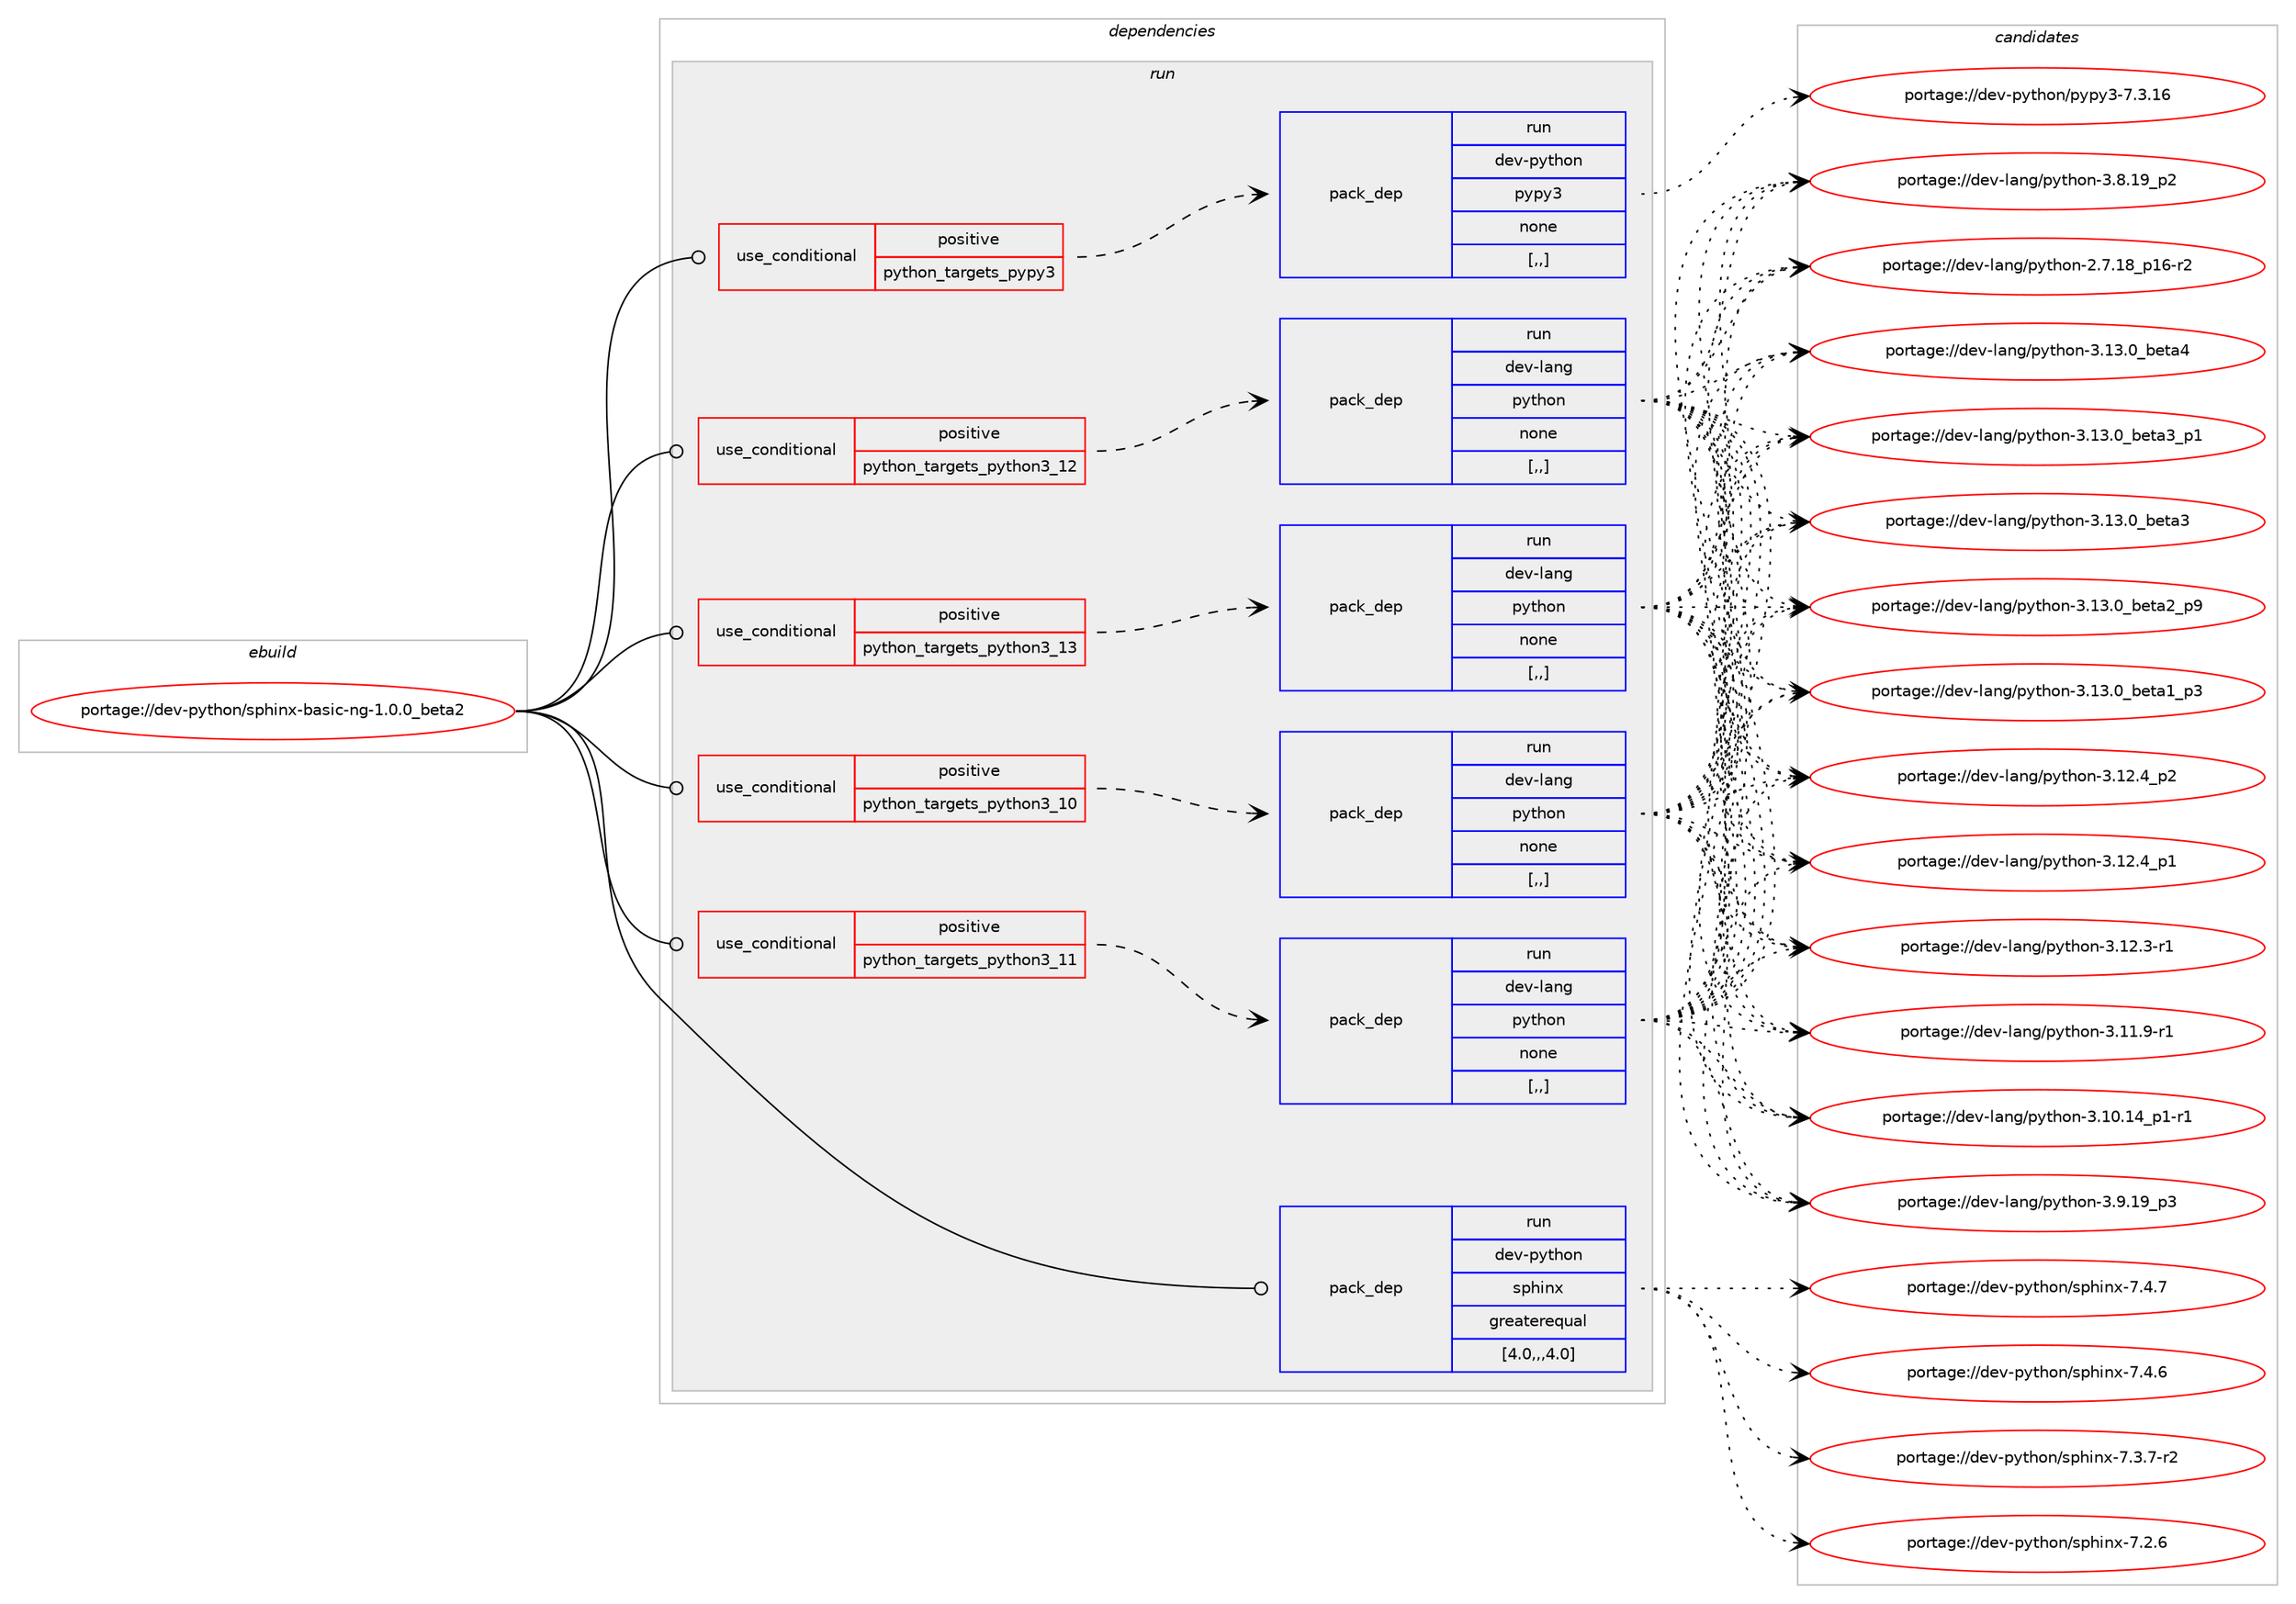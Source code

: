 digraph prolog {

# *************
# Graph options
# *************

newrank=true;
concentrate=true;
compound=true;
graph [rankdir=LR,fontname=Helvetica,fontsize=10,ranksep=1.5];#, ranksep=2.5, nodesep=0.2];
edge  [arrowhead=vee];
node  [fontname=Helvetica,fontsize=10];

# **********
# The ebuild
# **********

subgraph cluster_leftcol {
color=gray;
label=<<i>ebuild</i>>;
id [label="portage://dev-python/sphinx-basic-ng-1.0.0_beta2", color=red, width=4, href="../dev-python/sphinx-basic-ng-1.0.0_beta2.svg"];
}

# ****************
# The dependencies
# ****************

subgraph cluster_midcol {
color=gray;
label=<<i>dependencies</i>>;
subgraph cluster_compile {
fillcolor="#eeeeee";
style=filled;
label=<<i>compile</i>>;
}
subgraph cluster_compileandrun {
fillcolor="#eeeeee";
style=filled;
label=<<i>compile and run</i>>;
}
subgraph cluster_run {
fillcolor="#eeeeee";
style=filled;
label=<<i>run</i>>;
subgraph cond40116 {
dependency164772 [label=<<TABLE BORDER="0" CELLBORDER="1" CELLSPACING="0" CELLPADDING="4"><TR><TD ROWSPAN="3" CELLPADDING="10">use_conditional</TD></TR><TR><TD>positive</TD></TR><TR><TD>python_targets_pypy3</TD></TR></TABLE>>, shape=none, color=red];
subgraph pack123380 {
dependency164773 [label=<<TABLE BORDER="0" CELLBORDER="1" CELLSPACING="0" CELLPADDING="4" WIDTH="220"><TR><TD ROWSPAN="6" CELLPADDING="30">pack_dep</TD></TR><TR><TD WIDTH="110">run</TD></TR><TR><TD>dev-python</TD></TR><TR><TD>pypy3</TD></TR><TR><TD>none</TD></TR><TR><TD>[,,]</TD></TR></TABLE>>, shape=none, color=blue];
}
dependency164772:e -> dependency164773:w [weight=20,style="dashed",arrowhead="vee"];
}
id:e -> dependency164772:w [weight=20,style="solid",arrowhead="odot"];
subgraph cond40117 {
dependency164774 [label=<<TABLE BORDER="0" CELLBORDER="1" CELLSPACING="0" CELLPADDING="4"><TR><TD ROWSPAN="3" CELLPADDING="10">use_conditional</TD></TR><TR><TD>positive</TD></TR><TR><TD>python_targets_python3_10</TD></TR></TABLE>>, shape=none, color=red];
subgraph pack123381 {
dependency164775 [label=<<TABLE BORDER="0" CELLBORDER="1" CELLSPACING="0" CELLPADDING="4" WIDTH="220"><TR><TD ROWSPAN="6" CELLPADDING="30">pack_dep</TD></TR><TR><TD WIDTH="110">run</TD></TR><TR><TD>dev-lang</TD></TR><TR><TD>python</TD></TR><TR><TD>none</TD></TR><TR><TD>[,,]</TD></TR></TABLE>>, shape=none, color=blue];
}
dependency164774:e -> dependency164775:w [weight=20,style="dashed",arrowhead="vee"];
}
id:e -> dependency164774:w [weight=20,style="solid",arrowhead="odot"];
subgraph cond40118 {
dependency164776 [label=<<TABLE BORDER="0" CELLBORDER="1" CELLSPACING="0" CELLPADDING="4"><TR><TD ROWSPAN="3" CELLPADDING="10">use_conditional</TD></TR><TR><TD>positive</TD></TR><TR><TD>python_targets_python3_11</TD></TR></TABLE>>, shape=none, color=red];
subgraph pack123382 {
dependency164777 [label=<<TABLE BORDER="0" CELLBORDER="1" CELLSPACING="0" CELLPADDING="4" WIDTH="220"><TR><TD ROWSPAN="6" CELLPADDING="30">pack_dep</TD></TR><TR><TD WIDTH="110">run</TD></TR><TR><TD>dev-lang</TD></TR><TR><TD>python</TD></TR><TR><TD>none</TD></TR><TR><TD>[,,]</TD></TR></TABLE>>, shape=none, color=blue];
}
dependency164776:e -> dependency164777:w [weight=20,style="dashed",arrowhead="vee"];
}
id:e -> dependency164776:w [weight=20,style="solid",arrowhead="odot"];
subgraph cond40119 {
dependency164778 [label=<<TABLE BORDER="0" CELLBORDER="1" CELLSPACING="0" CELLPADDING="4"><TR><TD ROWSPAN="3" CELLPADDING="10">use_conditional</TD></TR><TR><TD>positive</TD></TR><TR><TD>python_targets_python3_12</TD></TR></TABLE>>, shape=none, color=red];
subgraph pack123383 {
dependency164779 [label=<<TABLE BORDER="0" CELLBORDER="1" CELLSPACING="0" CELLPADDING="4" WIDTH="220"><TR><TD ROWSPAN="6" CELLPADDING="30">pack_dep</TD></TR><TR><TD WIDTH="110">run</TD></TR><TR><TD>dev-lang</TD></TR><TR><TD>python</TD></TR><TR><TD>none</TD></TR><TR><TD>[,,]</TD></TR></TABLE>>, shape=none, color=blue];
}
dependency164778:e -> dependency164779:w [weight=20,style="dashed",arrowhead="vee"];
}
id:e -> dependency164778:w [weight=20,style="solid",arrowhead="odot"];
subgraph cond40120 {
dependency164780 [label=<<TABLE BORDER="0" CELLBORDER="1" CELLSPACING="0" CELLPADDING="4"><TR><TD ROWSPAN="3" CELLPADDING="10">use_conditional</TD></TR><TR><TD>positive</TD></TR><TR><TD>python_targets_python3_13</TD></TR></TABLE>>, shape=none, color=red];
subgraph pack123384 {
dependency164781 [label=<<TABLE BORDER="0" CELLBORDER="1" CELLSPACING="0" CELLPADDING="4" WIDTH="220"><TR><TD ROWSPAN="6" CELLPADDING="30">pack_dep</TD></TR><TR><TD WIDTH="110">run</TD></TR><TR><TD>dev-lang</TD></TR><TR><TD>python</TD></TR><TR><TD>none</TD></TR><TR><TD>[,,]</TD></TR></TABLE>>, shape=none, color=blue];
}
dependency164780:e -> dependency164781:w [weight=20,style="dashed",arrowhead="vee"];
}
id:e -> dependency164780:w [weight=20,style="solid",arrowhead="odot"];
subgraph pack123385 {
dependency164782 [label=<<TABLE BORDER="0" CELLBORDER="1" CELLSPACING="0" CELLPADDING="4" WIDTH="220"><TR><TD ROWSPAN="6" CELLPADDING="30">pack_dep</TD></TR><TR><TD WIDTH="110">run</TD></TR><TR><TD>dev-python</TD></TR><TR><TD>sphinx</TD></TR><TR><TD>greaterequal</TD></TR><TR><TD>[4.0,,,4.0]</TD></TR></TABLE>>, shape=none, color=blue];
}
id:e -> dependency164782:w [weight=20,style="solid",arrowhead="odot"];
}
}

# **************
# The candidates
# **************

subgraph cluster_choices {
rank=same;
color=gray;
label=<<i>candidates</i>>;

subgraph choice123380 {
color=black;
nodesep=1;
choice10010111845112121116104111110471121211121215145554651464954 [label="portage://dev-python/pypy3-7.3.16", color=red, width=4,href="../dev-python/pypy3-7.3.16.svg"];
dependency164773:e -> choice10010111845112121116104111110471121211121215145554651464954:w [style=dotted,weight="100"];
}
subgraph choice123381 {
color=black;
nodesep=1;
choice1001011184510897110103471121211161041111104551464951464895981011169752 [label="portage://dev-lang/python-3.13.0_beta4", color=red, width=4,href="../dev-lang/python-3.13.0_beta4.svg"];
choice10010111845108971101034711212111610411111045514649514648959810111697519511249 [label="portage://dev-lang/python-3.13.0_beta3_p1", color=red, width=4,href="../dev-lang/python-3.13.0_beta3_p1.svg"];
choice1001011184510897110103471121211161041111104551464951464895981011169751 [label="portage://dev-lang/python-3.13.0_beta3", color=red, width=4,href="../dev-lang/python-3.13.0_beta3.svg"];
choice10010111845108971101034711212111610411111045514649514648959810111697509511257 [label="portage://dev-lang/python-3.13.0_beta2_p9", color=red, width=4,href="../dev-lang/python-3.13.0_beta2_p9.svg"];
choice10010111845108971101034711212111610411111045514649514648959810111697499511251 [label="portage://dev-lang/python-3.13.0_beta1_p3", color=red, width=4,href="../dev-lang/python-3.13.0_beta1_p3.svg"];
choice100101118451089711010347112121116104111110455146495046529511250 [label="portage://dev-lang/python-3.12.4_p2", color=red, width=4,href="../dev-lang/python-3.12.4_p2.svg"];
choice100101118451089711010347112121116104111110455146495046529511249 [label="portage://dev-lang/python-3.12.4_p1", color=red, width=4,href="../dev-lang/python-3.12.4_p1.svg"];
choice100101118451089711010347112121116104111110455146495046514511449 [label="portage://dev-lang/python-3.12.3-r1", color=red, width=4,href="../dev-lang/python-3.12.3-r1.svg"];
choice100101118451089711010347112121116104111110455146494946574511449 [label="portage://dev-lang/python-3.11.9-r1", color=red, width=4,href="../dev-lang/python-3.11.9-r1.svg"];
choice100101118451089711010347112121116104111110455146494846495295112494511449 [label="portage://dev-lang/python-3.10.14_p1-r1", color=red, width=4,href="../dev-lang/python-3.10.14_p1-r1.svg"];
choice100101118451089711010347112121116104111110455146574649579511251 [label="portage://dev-lang/python-3.9.19_p3", color=red, width=4,href="../dev-lang/python-3.9.19_p3.svg"];
choice100101118451089711010347112121116104111110455146564649579511250 [label="portage://dev-lang/python-3.8.19_p2", color=red, width=4,href="../dev-lang/python-3.8.19_p2.svg"];
choice100101118451089711010347112121116104111110455046554649569511249544511450 [label="portage://dev-lang/python-2.7.18_p16-r2", color=red, width=4,href="../dev-lang/python-2.7.18_p16-r2.svg"];
dependency164775:e -> choice1001011184510897110103471121211161041111104551464951464895981011169752:w [style=dotted,weight="100"];
dependency164775:e -> choice10010111845108971101034711212111610411111045514649514648959810111697519511249:w [style=dotted,weight="100"];
dependency164775:e -> choice1001011184510897110103471121211161041111104551464951464895981011169751:w [style=dotted,weight="100"];
dependency164775:e -> choice10010111845108971101034711212111610411111045514649514648959810111697509511257:w [style=dotted,weight="100"];
dependency164775:e -> choice10010111845108971101034711212111610411111045514649514648959810111697499511251:w [style=dotted,weight="100"];
dependency164775:e -> choice100101118451089711010347112121116104111110455146495046529511250:w [style=dotted,weight="100"];
dependency164775:e -> choice100101118451089711010347112121116104111110455146495046529511249:w [style=dotted,weight="100"];
dependency164775:e -> choice100101118451089711010347112121116104111110455146495046514511449:w [style=dotted,weight="100"];
dependency164775:e -> choice100101118451089711010347112121116104111110455146494946574511449:w [style=dotted,weight="100"];
dependency164775:e -> choice100101118451089711010347112121116104111110455146494846495295112494511449:w [style=dotted,weight="100"];
dependency164775:e -> choice100101118451089711010347112121116104111110455146574649579511251:w [style=dotted,weight="100"];
dependency164775:e -> choice100101118451089711010347112121116104111110455146564649579511250:w [style=dotted,weight="100"];
dependency164775:e -> choice100101118451089711010347112121116104111110455046554649569511249544511450:w [style=dotted,weight="100"];
}
subgraph choice123382 {
color=black;
nodesep=1;
choice1001011184510897110103471121211161041111104551464951464895981011169752 [label="portage://dev-lang/python-3.13.0_beta4", color=red, width=4,href="../dev-lang/python-3.13.0_beta4.svg"];
choice10010111845108971101034711212111610411111045514649514648959810111697519511249 [label="portage://dev-lang/python-3.13.0_beta3_p1", color=red, width=4,href="../dev-lang/python-3.13.0_beta3_p1.svg"];
choice1001011184510897110103471121211161041111104551464951464895981011169751 [label="portage://dev-lang/python-3.13.0_beta3", color=red, width=4,href="../dev-lang/python-3.13.0_beta3.svg"];
choice10010111845108971101034711212111610411111045514649514648959810111697509511257 [label="portage://dev-lang/python-3.13.0_beta2_p9", color=red, width=4,href="../dev-lang/python-3.13.0_beta2_p9.svg"];
choice10010111845108971101034711212111610411111045514649514648959810111697499511251 [label="portage://dev-lang/python-3.13.0_beta1_p3", color=red, width=4,href="../dev-lang/python-3.13.0_beta1_p3.svg"];
choice100101118451089711010347112121116104111110455146495046529511250 [label="portage://dev-lang/python-3.12.4_p2", color=red, width=4,href="../dev-lang/python-3.12.4_p2.svg"];
choice100101118451089711010347112121116104111110455146495046529511249 [label="portage://dev-lang/python-3.12.4_p1", color=red, width=4,href="../dev-lang/python-3.12.4_p1.svg"];
choice100101118451089711010347112121116104111110455146495046514511449 [label="portage://dev-lang/python-3.12.3-r1", color=red, width=4,href="../dev-lang/python-3.12.3-r1.svg"];
choice100101118451089711010347112121116104111110455146494946574511449 [label="portage://dev-lang/python-3.11.9-r1", color=red, width=4,href="../dev-lang/python-3.11.9-r1.svg"];
choice100101118451089711010347112121116104111110455146494846495295112494511449 [label="portage://dev-lang/python-3.10.14_p1-r1", color=red, width=4,href="../dev-lang/python-3.10.14_p1-r1.svg"];
choice100101118451089711010347112121116104111110455146574649579511251 [label="portage://dev-lang/python-3.9.19_p3", color=red, width=4,href="../dev-lang/python-3.9.19_p3.svg"];
choice100101118451089711010347112121116104111110455146564649579511250 [label="portage://dev-lang/python-3.8.19_p2", color=red, width=4,href="../dev-lang/python-3.8.19_p2.svg"];
choice100101118451089711010347112121116104111110455046554649569511249544511450 [label="portage://dev-lang/python-2.7.18_p16-r2", color=red, width=4,href="../dev-lang/python-2.7.18_p16-r2.svg"];
dependency164777:e -> choice1001011184510897110103471121211161041111104551464951464895981011169752:w [style=dotted,weight="100"];
dependency164777:e -> choice10010111845108971101034711212111610411111045514649514648959810111697519511249:w [style=dotted,weight="100"];
dependency164777:e -> choice1001011184510897110103471121211161041111104551464951464895981011169751:w [style=dotted,weight="100"];
dependency164777:e -> choice10010111845108971101034711212111610411111045514649514648959810111697509511257:w [style=dotted,weight="100"];
dependency164777:e -> choice10010111845108971101034711212111610411111045514649514648959810111697499511251:w [style=dotted,weight="100"];
dependency164777:e -> choice100101118451089711010347112121116104111110455146495046529511250:w [style=dotted,weight="100"];
dependency164777:e -> choice100101118451089711010347112121116104111110455146495046529511249:w [style=dotted,weight="100"];
dependency164777:e -> choice100101118451089711010347112121116104111110455146495046514511449:w [style=dotted,weight="100"];
dependency164777:e -> choice100101118451089711010347112121116104111110455146494946574511449:w [style=dotted,weight="100"];
dependency164777:e -> choice100101118451089711010347112121116104111110455146494846495295112494511449:w [style=dotted,weight="100"];
dependency164777:e -> choice100101118451089711010347112121116104111110455146574649579511251:w [style=dotted,weight="100"];
dependency164777:e -> choice100101118451089711010347112121116104111110455146564649579511250:w [style=dotted,weight="100"];
dependency164777:e -> choice100101118451089711010347112121116104111110455046554649569511249544511450:w [style=dotted,weight="100"];
}
subgraph choice123383 {
color=black;
nodesep=1;
choice1001011184510897110103471121211161041111104551464951464895981011169752 [label="portage://dev-lang/python-3.13.0_beta4", color=red, width=4,href="../dev-lang/python-3.13.0_beta4.svg"];
choice10010111845108971101034711212111610411111045514649514648959810111697519511249 [label="portage://dev-lang/python-3.13.0_beta3_p1", color=red, width=4,href="../dev-lang/python-3.13.0_beta3_p1.svg"];
choice1001011184510897110103471121211161041111104551464951464895981011169751 [label="portage://dev-lang/python-3.13.0_beta3", color=red, width=4,href="../dev-lang/python-3.13.0_beta3.svg"];
choice10010111845108971101034711212111610411111045514649514648959810111697509511257 [label="portage://dev-lang/python-3.13.0_beta2_p9", color=red, width=4,href="../dev-lang/python-3.13.0_beta2_p9.svg"];
choice10010111845108971101034711212111610411111045514649514648959810111697499511251 [label="portage://dev-lang/python-3.13.0_beta1_p3", color=red, width=4,href="../dev-lang/python-3.13.0_beta1_p3.svg"];
choice100101118451089711010347112121116104111110455146495046529511250 [label="portage://dev-lang/python-3.12.4_p2", color=red, width=4,href="../dev-lang/python-3.12.4_p2.svg"];
choice100101118451089711010347112121116104111110455146495046529511249 [label="portage://dev-lang/python-3.12.4_p1", color=red, width=4,href="../dev-lang/python-3.12.4_p1.svg"];
choice100101118451089711010347112121116104111110455146495046514511449 [label="portage://dev-lang/python-3.12.3-r1", color=red, width=4,href="../dev-lang/python-3.12.3-r1.svg"];
choice100101118451089711010347112121116104111110455146494946574511449 [label="portage://dev-lang/python-3.11.9-r1", color=red, width=4,href="../dev-lang/python-3.11.9-r1.svg"];
choice100101118451089711010347112121116104111110455146494846495295112494511449 [label="portage://dev-lang/python-3.10.14_p1-r1", color=red, width=4,href="../dev-lang/python-3.10.14_p1-r1.svg"];
choice100101118451089711010347112121116104111110455146574649579511251 [label="portage://dev-lang/python-3.9.19_p3", color=red, width=4,href="../dev-lang/python-3.9.19_p3.svg"];
choice100101118451089711010347112121116104111110455146564649579511250 [label="portage://dev-lang/python-3.8.19_p2", color=red, width=4,href="../dev-lang/python-3.8.19_p2.svg"];
choice100101118451089711010347112121116104111110455046554649569511249544511450 [label="portage://dev-lang/python-2.7.18_p16-r2", color=red, width=4,href="../dev-lang/python-2.7.18_p16-r2.svg"];
dependency164779:e -> choice1001011184510897110103471121211161041111104551464951464895981011169752:w [style=dotted,weight="100"];
dependency164779:e -> choice10010111845108971101034711212111610411111045514649514648959810111697519511249:w [style=dotted,weight="100"];
dependency164779:e -> choice1001011184510897110103471121211161041111104551464951464895981011169751:w [style=dotted,weight="100"];
dependency164779:e -> choice10010111845108971101034711212111610411111045514649514648959810111697509511257:w [style=dotted,weight="100"];
dependency164779:e -> choice10010111845108971101034711212111610411111045514649514648959810111697499511251:w [style=dotted,weight="100"];
dependency164779:e -> choice100101118451089711010347112121116104111110455146495046529511250:w [style=dotted,weight="100"];
dependency164779:e -> choice100101118451089711010347112121116104111110455146495046529511249:w [style=dotted,weight="100"];
dependency164779:e -> choice100101118451089711010347112121116104111110455146495046514511449:w [style=dotted,weight="100"];
dependency164779:e -> choice100101118451089711010347112121116104111110455146494946574511449:w [style=dotted,weight="100"];
dependency164779:e -> choice100101118451089711010347112121116104111110455146494846495295112494511449:w [style=dotted,weight="100"];
dependency164779:e -> choice100101118451089711010347112121116104111110455146574649579511251:w [style=dotted,weight="100"];
dependency164779:e -> choice100101118451089711010347112121116104111110455146564649579511250:w [style=dotted,weight="100"];
dependency164779:e -> choice100101118451089711010347112121116104111110455046554649569511249544511450:w [style=dotted,weight="100"];
}
subgraph choice123384 {
color=black;
nodesep=1;
choice1001011184510897110103471121211161041111104551464951464895981011169752 [label="portage://dev-lang/python-3.13.0_beta4", color=red, width=4,href="../dev-lang/python-3.13.0_beta4.svg"];
choice10010111845108971101034711212111610411111045514649514648959810111697519511249 [label="portage://dev-lang/python-3.13.0_beta3_p1", color=red, width=4,href="../dev-lang/python-3.13.0_beta3_p1.svg"];
choice1001011184510897110103471121211161041111104551464951464895981011169751 [label="portage://dev-lang/python-3.13.0_beta3", color=red, width=4,href="../dev-lang/python-3.13.0_beta3.svg"];
choice10010111845108971101034711212111610411111045514649514648959810111697509511257 [label="portage://dev-lang/python-3.13.0_beta2_p9", color=red, width=4,href="../dev-lang/python-3.13.0_beta2_p9.svg"];
choice10010111845108971101034711212111610411111045514649514648959810111697499511251 [label="portage://dev-lang/python-3.13.0_beta1_p3", color=red, width=4,href="../dev-lang/python-3.13.0_beta1_p3.svg"];
choice100101118451089711010347112121116104111110455146495046529511250 [label="portage://dev-lang/python-3.12.4_p2", color=red, width=4,href="../dev-lang/python-3.12.4_p2.svg"];
choice100101118451089711010347112121116104111110455146495046529511249 [label="portage://dev-lang/python-3.12.4_p1", color=red, width=4,href="../dev-lang/python-3.12.4_p1.svg"];
choice100101118451089711010347112121116104111110455146495046514511449 [label="portage://dev-lang/python-3.12.3-r1", color=red, width=4,href="../dev-lang/python-3.12.3-r1.svg"];
choice100101118451089711010347112121116104111110455146494946574511449 [label="portage://dev-lang/python-3.11.9-r1", color=red, width=4,href="../dev-lang/python-3.11.9-r1.svg"];
choice100101118451089711010347112121116104111110455146494846495295112494511449 [label="portage://dev-lang/python-3.10.14_p1-r1", color=red, width=4,href="../dev-lang/python-3.10.14_p1-r1.svg"];
choice100101118451089711010347112121116104111110455146574649579511251 [label="portage://dev-lang/python-3.9.19_p3", color=red, width=4,href="../dev-lang/python-3.9.19_p3.svg"];
choice100101118451089711010347112121116104111110455146564649579511250 [label="portage://dev-lang/python-3.8.19_p2", color=red, width=4,href="../dev-lang/python-3.8.19_p2.svg"];
choice100101118451089711010347112121116104111110455046554649569511249544511450 [label="portage://dev-lang/python-2.7.18_p16-r2", color=red, width=4,href="../dev-lang/python-2.7.18_p16-r2.svg"];
dependency164781:e -> choice1001011184510897110103471121211161041111104551464951464895981011169752:w [style=dotted,weight="100"];
dependency164781:e -> choice10010111845108971101034711212111610411111045514649514648959810111697519511249:w [style=dotted,weight="100"];
dependency164781:e -> choice1001011184510897110103471121211161041111104551464951464895981011169751:w [style=dotted,weight="100"];
dependency164781:e -> choice10010111845108971101034711212111610411111045514649514648959810111697509511257:w [style=dotted,weight="100"];
dependency164781:e -> choice10010111845108971101034711212111610411111045514649514648959810111697499511251:w [style=dotted,weight="100"];
dependency164781:e -> choice100101118451089711010347112121116104111110455146495046529511250:w [style=dotted,weight="100"];
dependency164781:e -> choice100101118451089711010347112121116104111110455146495046529511249:w [style=dotted,weight="100"];
dependency164781:e -> choice100101118451089711010347112121116104111110455146495046514511449:w [style=dotted,weight="100"];
dependency164781:e -> choice100101118451089711010347112121116104111110455146494946574511449:w [style=dotted,weight="100"];
dependency164781:e -> choice100101118451089711010347112121116104111110455146494846495295112494511449:w [style=dotted,weight="100"];
dependency164781:e -> choice100101118451089711010347112121116104111110455146574649579511251:w [style=dotted,weight="100"];
dependency164781:e -> choice100101118451089711010347112121116104111110455146564649579511250:w [style=dotted,weight="100"];
dependency164781:e -> choice100101118451089711010347112121116104111110455046554649569511249544511450:w [style=dotted,weight="100"];
}
subgraph choice123385 {
color=black;
nodesep=1;
choice1001011184511212111610411111047115112104105110120455546524655 [label="portage://dev-python/sphinx-7.4.7", color=red, width=4,href="../dev-python/sphinx-7.4.7.svg"];
choice1001011184511212111610411111047115112104105110120455546524654 [label="portage://dev-python/sphinx-7.4.6", color=red, width=4,href="../dev-python/sphinx-7.4.6.svg"];
choice10010111845112121116104111110471151121041051101204555465146554511450 [label="portage://dev-python/sphinx-7.3.7-r2", color=red, width=4,href="../dev-python/sphinx-7.3.7-r2.svg"];
choice1001011184511212111610411111047115112104105110120455546504654 [label="portage://dev-python/sphinx-7.2.6", color=red, width=4,href="../dev-python/sphinx-7.2.6.svg"];
dependency164782:e -> choice1001011184511212111610411111047115112104105110120455546524655:w [style=dotted,weight="100"];
dependency164782:e -> choice1001011184511212111610411111047115112104105110120455546524654:w [style=dotted,weight="100"];
dependency164782:e -> choice10010111845112121116104111110471151121041051101204555465146554511450:w [style=dotted,weight="100"];
dependency164782:e -> choice1001011184511212111610411111047115112104105110120455546504654:w [style=dotted,weight="100"];
}
}

}
